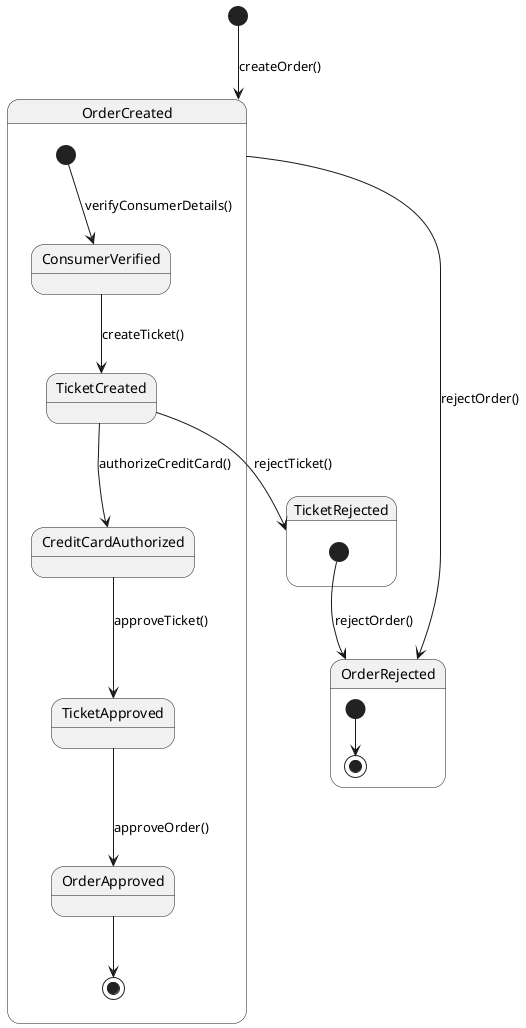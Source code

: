 @startuml
[*] --> OrderCreated : createOrder()

state OrderCreated {
  [*] --> ConsumerVerified : verifyConsumerDetails()
  ConsumerVerified --> TicketCreated : createTicket()
  TicketCreated --> CreditCardAuthorized : authorizeCreditCard()
  CreditCardAuthorized --> TicketApproved : approveTicket()
  TicketApproved --> OrderApproved : approveOrder()
  OrderApproved --> [*]
}

OrderCreated --> OrderRejected : rejectOrder()
TicketCreated --> TicketRejected : rejectTicket()

state OrderRejected {
  [*] --> [*]
}

state TicketRejected {
  [*] --> OrderRejected : rejectOrder()
}

@enduml